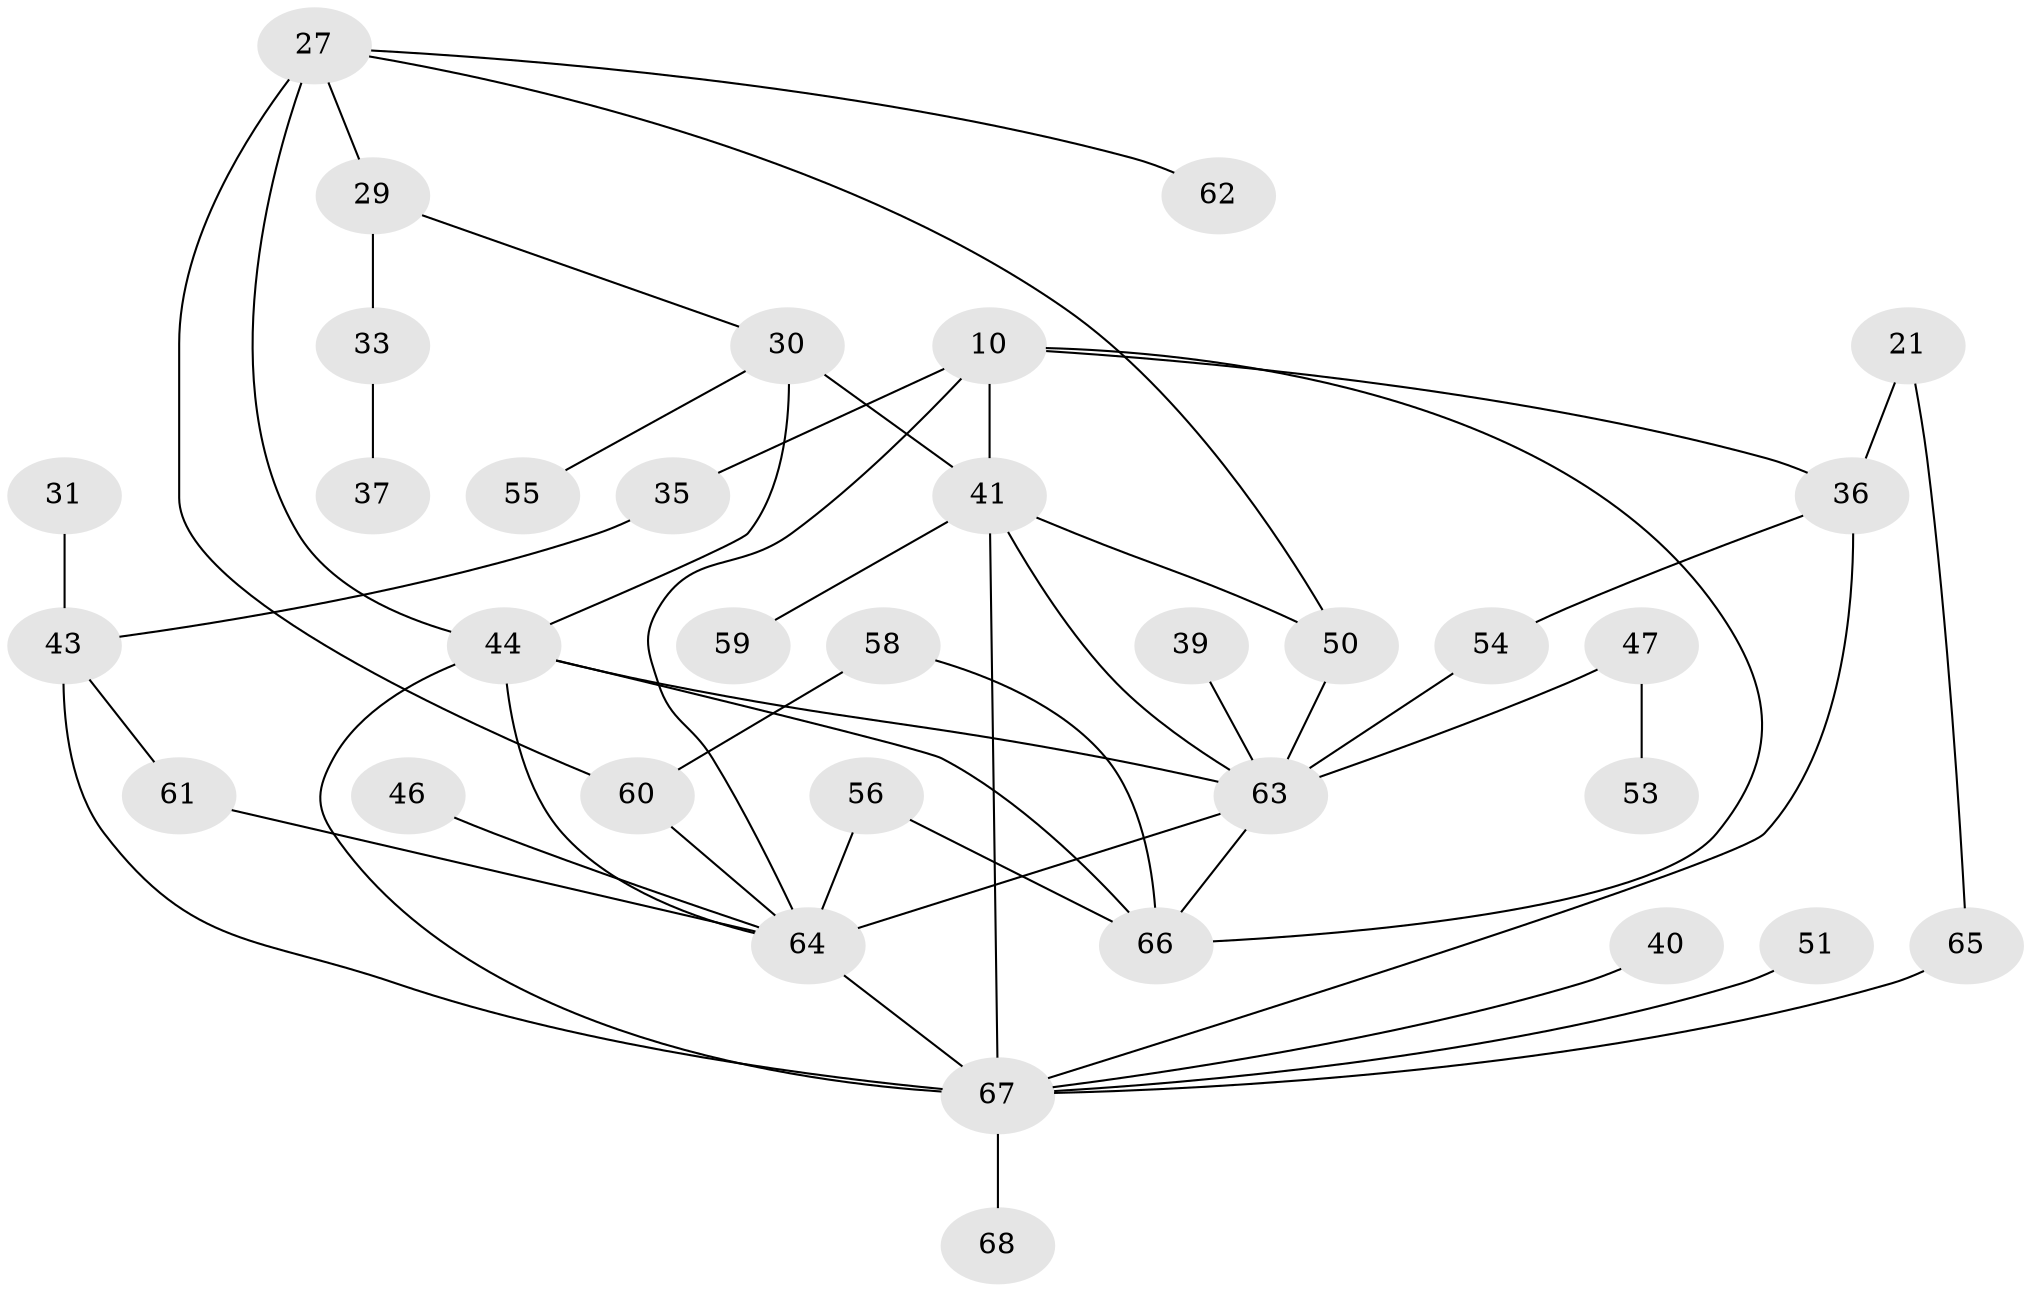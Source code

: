 // original degree distribution, {5: 0.058823529411764705, 6: 0.08823529411764706, 4: 0.10294117647058823, 8: 0.014705882352941176, 3: 0.29411764705882354, 2: 0.2647058823529412, 1: 0.17647058823529413}
// Generated by graph-tools (version 1.1) at 2025/44/03/04/25 21:44:44]
// undirected, 34 vertices, 51 edges
graph export_dot {
graph [start="1"]
  node [color=gray90,style=filled];
  10 [super="+1"];
  21;
  27;
  29;
  30 [super="+17"];
  31;
  33;
  35;
  36 [super="+23"];
  37;
  39;
  40;
  41 [super="+5"];
  43 [super="+26"];
  44 [super="+14+24"];
  46;
  47;
  50 [super="+28+48"];
  51;
  53;
  54;
  55;
  56 [super="+25"];
  58;
  59;
  60 [super="+49"];
  61 [super="+11"];
  62;
  63 [super="+38+52+45+57"];
  64 [super="+19+4"];
  65;
  66 [super="+34"];
  67 [super="+32"];
  68;
  10 -- 35;
  10 -- 41 [weight=2];
  10 -- 64 [weight=2];
  10 -- 36;
  10 -- 66;
  21 -- 65;
  21 -- 36;
  27 -- 29;
  27 -- 62;
  27 -- 44 [weight=2];
  27 -- 50;
  27 -- 60;
  29 -- 33;
  29 -- 30;
  30 -- 41;
  30 -- 55;
  30 -- 44 [weight=2];
  31 -- 43;
  33 -- 37;
  35 -- 43;
  36 -- 67;
  36 -- 54;
  39 -- 63;
  40 -- 67;
  41 -- 67 [weight=2];
  41 -- 59;
  41 -- 50;
  41 -- 63;
  43 -- 61;
  43 -- 67;
  44 -- 67 [weight=2];
  44 -- 66;
  44 -- 64 [weight=2];
  44 -- 63 [weight=2];
  46 -- 64;
  47 -- 53;
  47 -- 63;
  50 -- 63 [weight=2];
  51 -- 67;
  54 -- 63;
  56 -- 64 [weight=3];
  56 -- 66;
  58 -- 60;
  58 -- 66;
  60 -- 64;
  61 -- 64 [weight=2];
  63 -- 64 [weight=3];
  63 -- 66;
  64 -- 67 [weight=2];
  65 -- 67;
  67 -- 68;
}
